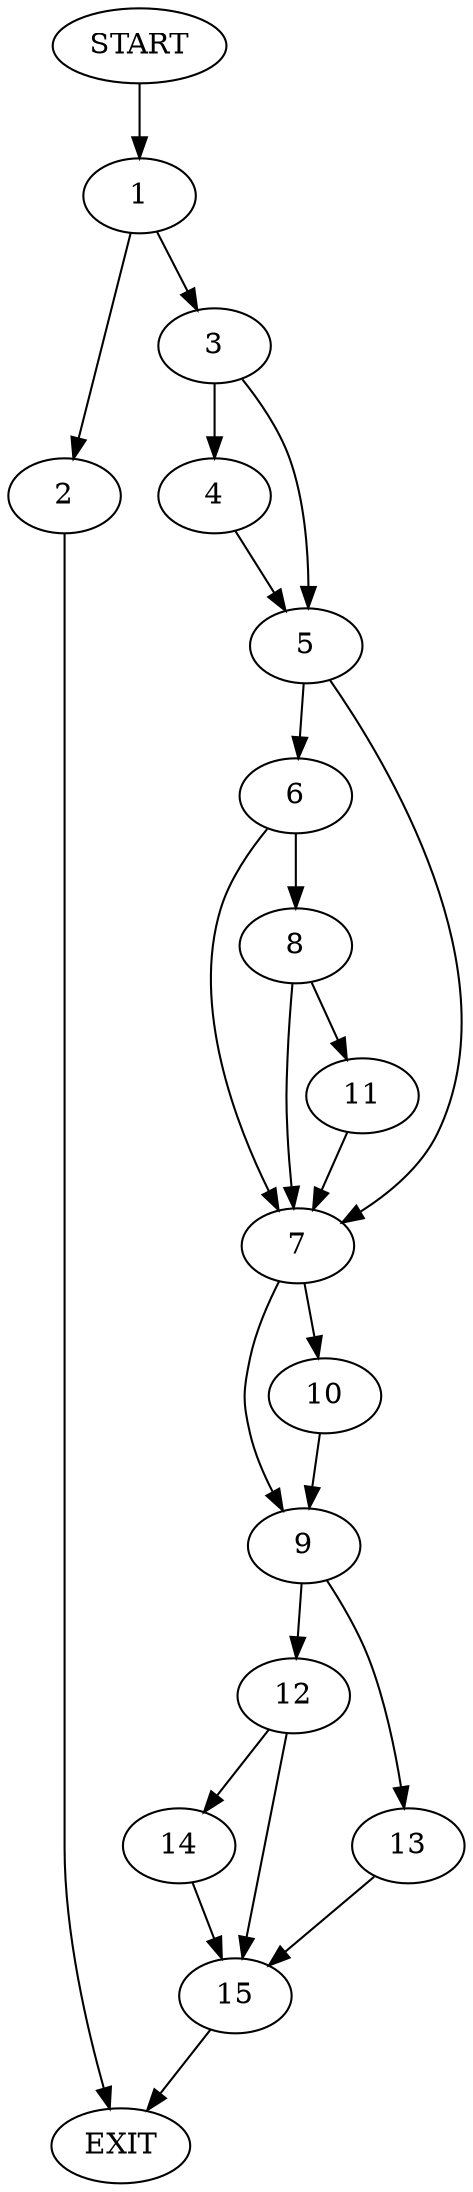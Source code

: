 digraph {
0 [label="START"]
16 [label="EXIT"]
0 -> 1
1 -> 2
1 -> 3
3 -> 4
3 -> 5
2 -> 16
5 -> 6
5 -> 7
4 -> 5
6 -> 8
6 -> 7
7 -> 9
7 -> 10
8 -> 11
8 -> 7
11 -> 7
9 -> 12
9 -> 13
10 -> 9
12 -> 14
12 -> 15
13 -> 15
15 -> 16
14 -> 15
}
